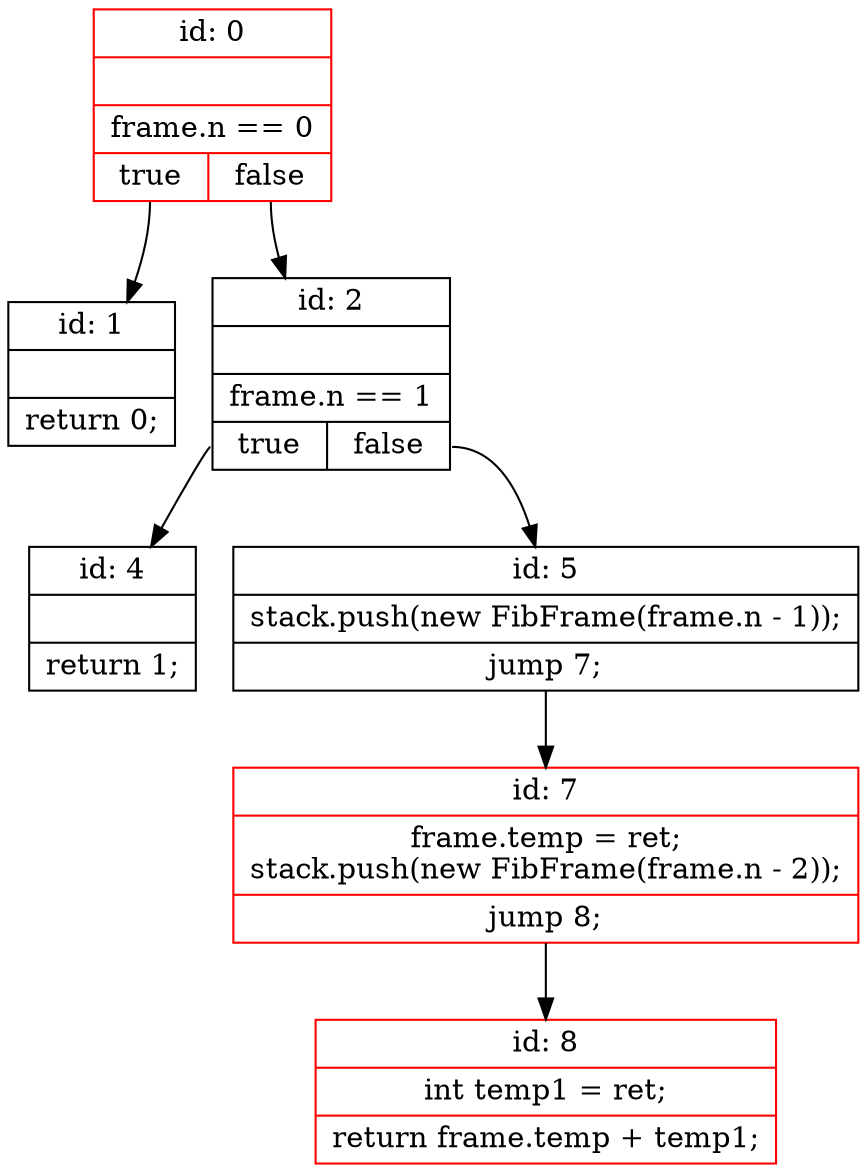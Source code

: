 digraph cfg {
	node [shape=record];
	0:true -> 1;
	0:false -> 2;
	0 [label="{id: 0||frame.n == 0|{<true>true|<false>false}}" color=red];
	1 [label="{id: 1||return 0;}" ];
	2:true -> 4;
	2:false -> 5;
	2 [label="{id: 2||frame.n == 1|{<true>true|<false>false}}" ];
	4 [label="{id: 4||return 1;}" ];
	5 -> 7;
	5 [label="{id: 5|stack.push(new FibFrame(frame.n - 1));|jump 7;}" ];
	7 -> 8;
	7 [label="{id: 7|frame.temp = ret;\nstack.push(new FibFrame(frame.n - 2));|jump 8;}" color=red];
	8 [label="{id: 8|int temp1 = ret;|return frame.temp + temp1;}" color=red];
}